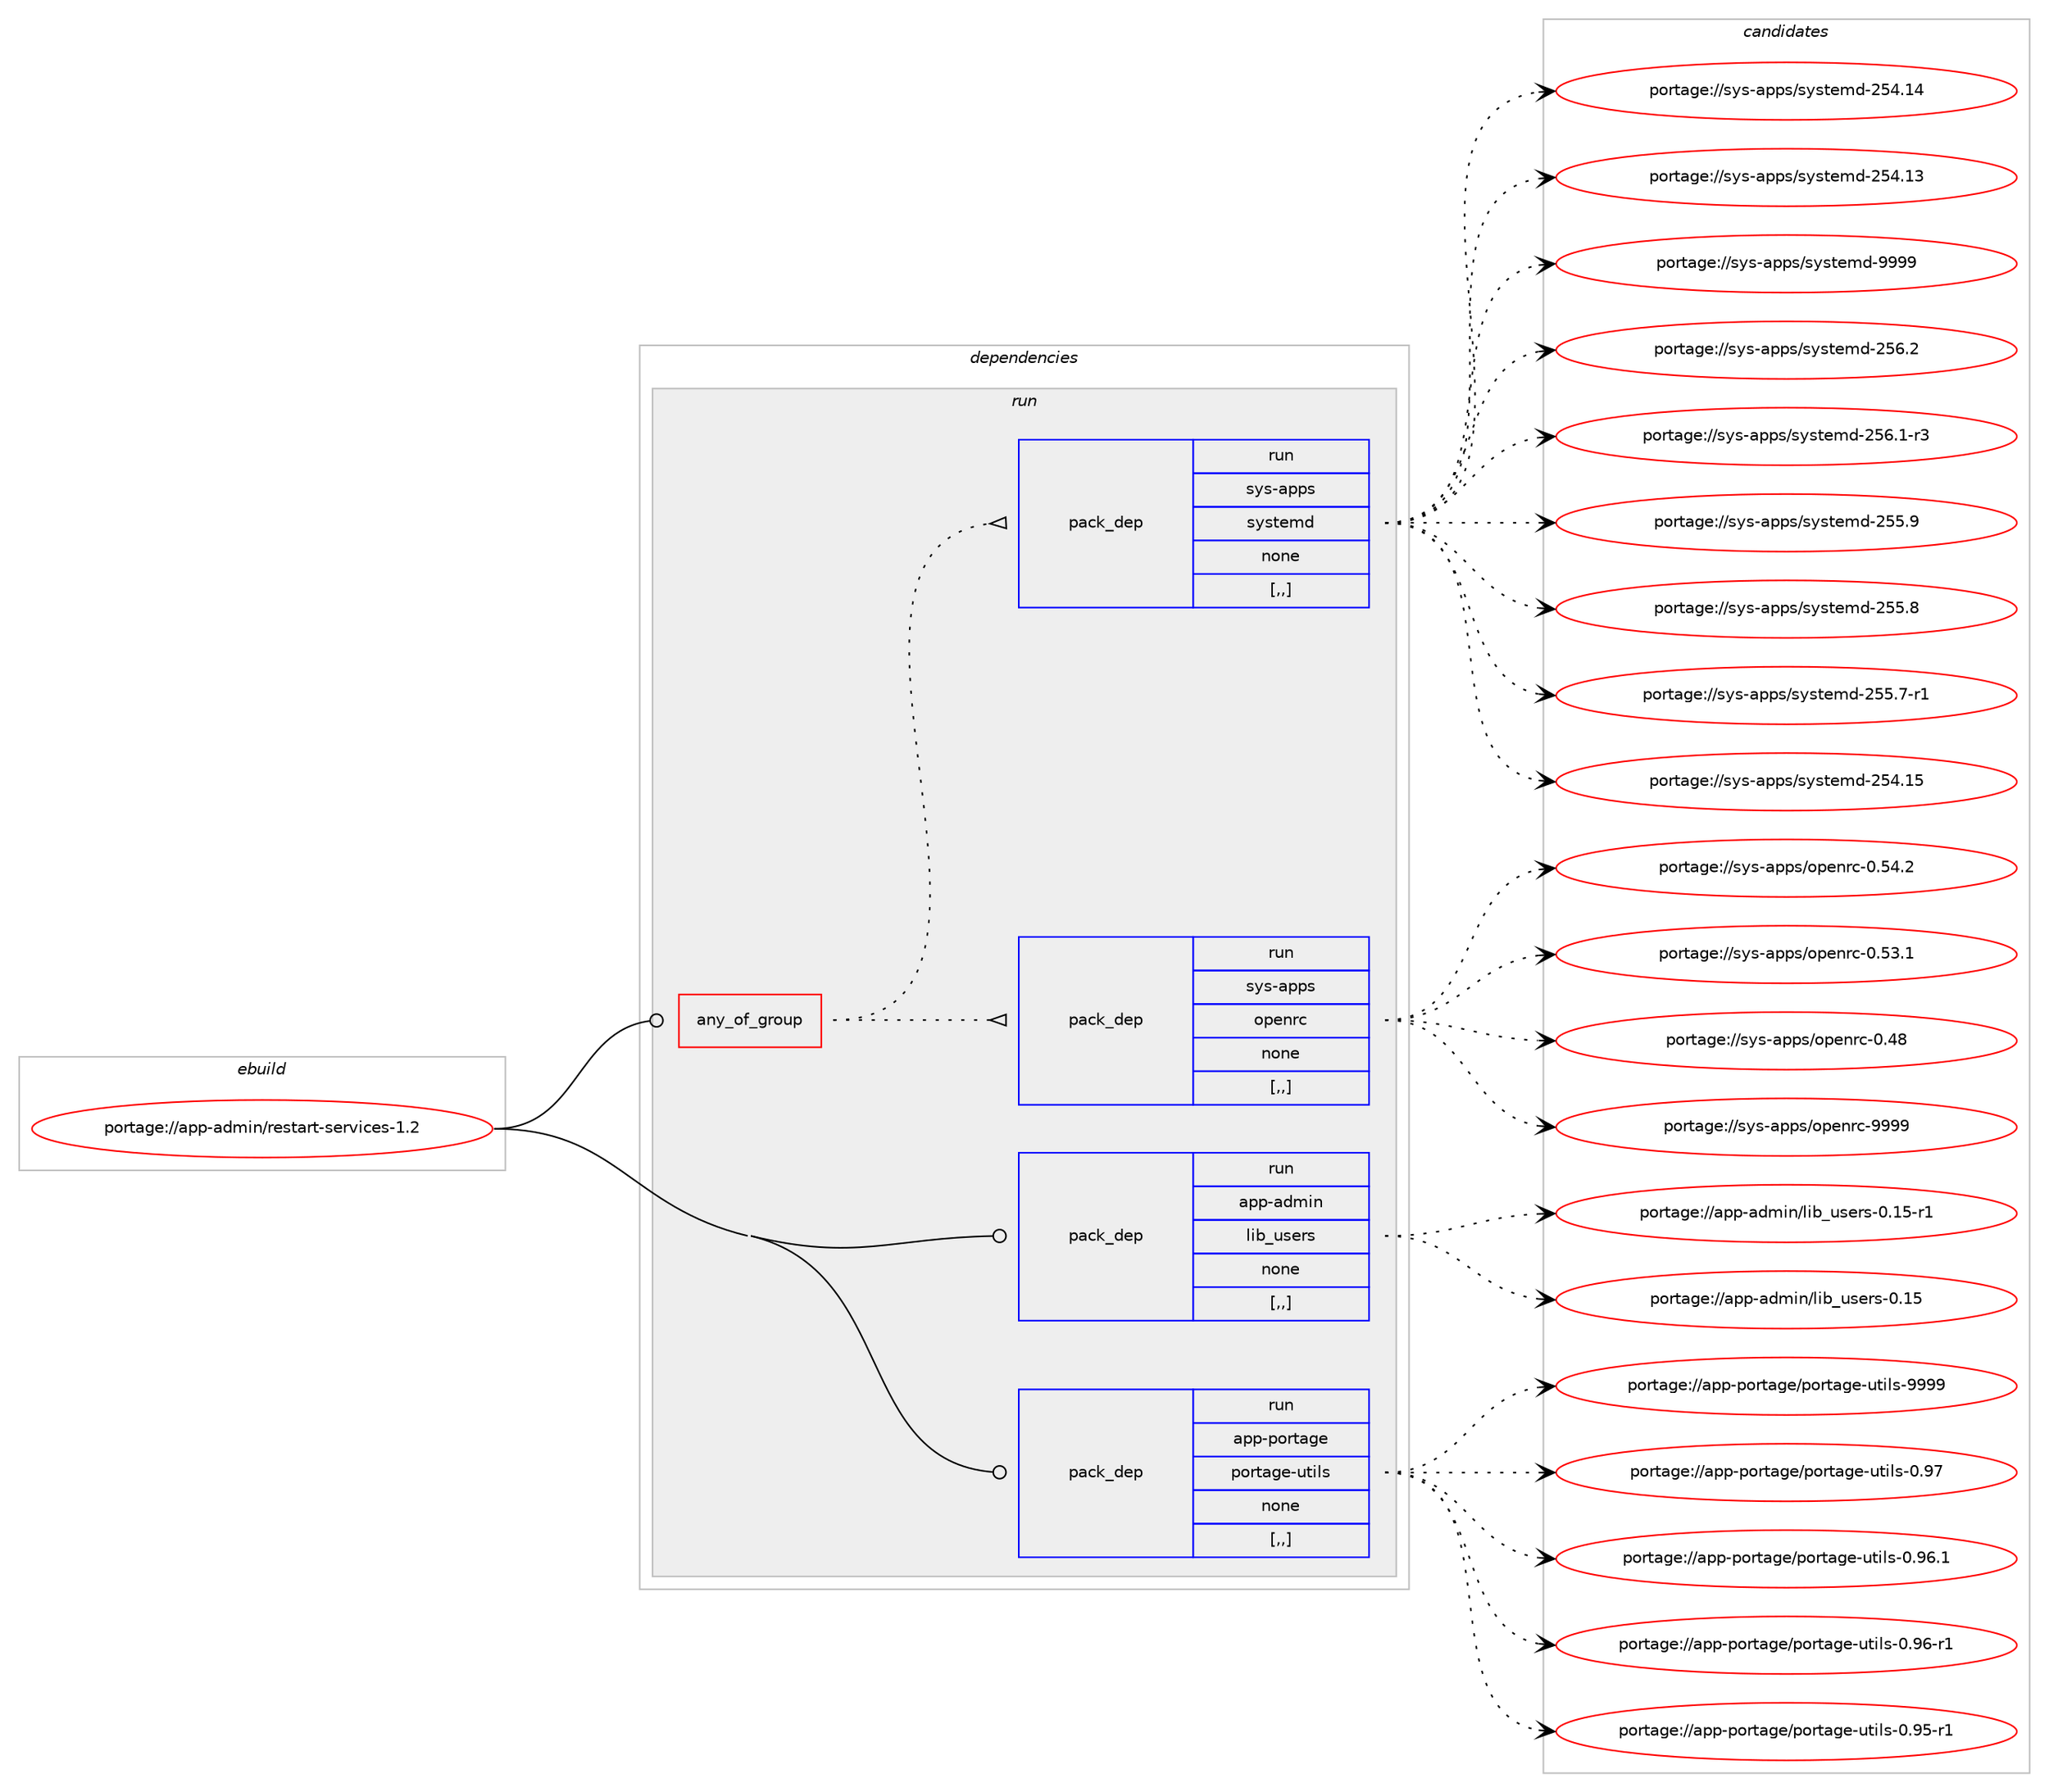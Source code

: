 digraph prolog {

# *************
# Graph options
# *************

newrank=true;
concentrate=true;
compound=true;
graph [rankdir=LR,fontname=Helvetica,fontsize=10,ranksep=1.5];#, ranksep=2.5, nodesep=0.2];
edge  [arrowhead=vee];
node  [fontname=Helvetica,fontsize=10];

# **********
# The ebuild
# **********

subgraph cluster_leftcol {
color=gray;
label=<<i>ebuild</i>>;
id [label="portage://app-admin/restart-services-1.2", color=red, width=4, href="../app-admin/restart-services-1.2.svg"];
}

# ****************
# The dependencies
# ****************

subgraph cluster_midcol {
color=gray;
label=<<i>dependencies</i>>;
subgraph cluster_compile {
fillcolor="#eeeeee";
style=filled;
label=<<i>compile</i>>;
}
subgraph cluster_compileandrun {
fillcolor="#eeeeee";
style=filled;
label=<<i>compile and run</i>>;
}
subgraph cluster_run {
fillcolor="#eeeeee";
style=filled;
label=<<i>run</i>>;
subgraph any20 {
dependency4051 [label=<<TABLE BORDER="0" CELLBORDER="1" CELLSPACING="0" CELLPADDING="4"><TR><TD CELLPADDING="10">any_of_group</TD></TR></TABLE>>, shape=none, color=red];subgraph pack3130 {
dependency4052 [label=<<TABLE BORDER="0" CELLBORDER="1" CELLSPACING="0" CELLPADDING="4" WIDTH="220"><TR><TD ROWSPAN="6" CELLPADDING="30">pack_dep</TD></TR><TR><TD WIDTH="110">run</TD></TR><TR><TD>sys-apps</TD></TR><TR><TD>openrc</TD></TR><TR><TD>none</TD></TR><TR><TD>[,,]</TD></TR></TABLE>>, shape=none, color=blue];
}
dependency4051:e -> dependency4052:w [weight=20,style="dotted",arrowhead="oinv"];
subgraph pack3131 {
dependency4053 [label=<<TABLE BORDER="0" CELLBORDER="1" CELLSPACING="0" CELLPADDING="4" WIDTH="220"><TR><TD ROWSPAN="6" CELLPADDING="30">pack_dep</TD></TR><TR><TD WIDTH="110">run</TD></TR><TR><TD>sys-apps</TD></TR><TR><TD>systemd</TD></TR><TR><TD>none</TD></TR><TR><TD>[,,]</TD></TR></TABLE>>, shape=none, color=blue];
}
dependency4051:e -> dependency4053:w [weight=20,style="dotted",arrowhead="oinv"];
}
id:e -> dependency4051:w [weight=20,style="solid",arrowhead="odot"];
subgraph pack3132 {
dependency4054 [label=<<TABLE BORDER="0" CELLBORDER="1" CELLSPACING="0" CELLPADDING="4" WIDTH="220"><TR><TD ROWSPAN="6" CELLPADDING="30">pack_dep</TD></TR><TR><TD WIDTH="110">run</TD></TR><TR><TD>app-admin</TD></TR><TR><TD>lib_users</TD></TR><TR><TD>none</TD></TR><TR><TD>[,,]</TD></TR></TABLE>>, shape=none, color=blue];
}
id:e -> dependency4054:w [weight=20,style="solid",arrowhead="odot"];
subgraph pack3133 {
dependency4055 [label=<<TABLE BORDER="0" CELLBORDER="1" CELLSPACING="0" CELLPADDING="4" WIDTH="220"><TR><TD ROWSPAN="6" CELLPADDING="30">pack_dep</TD></TR><TR><TD WIDTH="110">run</TD></TR><TR><TD>app-portage</TD></TR><TR><TD>portage-utils</TD></TR><TR><TD>none</TD></TR><TR><TD>[,,]</TD></TR></TABLE>>, shape=none, color=blue];
}
id:e -> dependency4055:w [weight=20,style="solid",arrowhead="odot"];
}
}

# **************
# The candidates
# **************

subgraph cluster_choices {
rank=same;
color=gray;
label=<<i>candidates</i>>;

subgraph choice3130 {
color=black;
nodesep=1;
choice115121115459711211211547111112101110114994557575757 [label="portage://sys-apps/openrc-9999", color=red, width=4,href="../sys-apps/openrc-9999.svg"];
choice1151211154597112112115471111121011101149945484653524650 [label="portage://sys-apps/openrc-0.54.2", color=red, width=4,href="../sys-apps/openrc-0.54.2.svg"];
choice1151211154597112112115471111121011101149945484653514649 [label="portage://sys-apps/openrc-0.53.1", color=red, width=4,href="../sys-apps/openrc-0.53.1.svg"];
choice115121115459711211211547111112101110114994548465256 [label="portage://sys-apps/openrc-0.48", color=red, width=4,href="../sys-apps/openrc-0.48.svg"];
dependency4052:e -> choice115121115459711211211547111112101110114994557575757:w [style=dotted,weight="100"];
dependency4052:e -> choice1151211154597112112115471111121011101149945484653524650:w [style=dotted,weight="100"];
dependency4052:e -> choice1151211154597112112115471111121011101149945484653514649:w [style=dotted,weight="100"];
dependency4052:e -> choice115121115459711211211547111112101110114994548465256:w [style=dotted,weight="100"];
}
subgraph choice3131 {
color=black;
nodesep=1;
choice1151211154597112112115471151211151161011091004557575757 [label="portage://sys-apps/systemd-9999", color=red, width=4,href="../sys-apps/systemd-9999.svg"];
choice115121115459711211211547115121115116101109100455053544650 [label="portage://sys-apps/systemd-256.2", color=red, width=4,href="../sys-apps/systemd-256.2.svg"];
choice1151211154597112112115471151211151161011091004550535446494511451 [label="portage://sys-apps/systemd-256.1-r3", color=red, width=4,href="../sys-apps/systemd-256.1-r3.svg"];
choice115121115459711211211547115121115116101109100455053534657 [label="portage://sys-apps/systemd-255.9", color=red, width=4,href="../sys-apps/systemd-255.9.svg"];
choice115121115459711211211547115121115116101109100455053534656 [label="portage://sys-apps/systemd-255.8", color=red, width=4,href="../sys-apps/systemd-255.8.svg"];
choice1151211154597112112115471151211151161011091004550535346554511449 [label="portage://sys-apps/systemd-255.7-r1", color=red, width=4,href="../sys-apps/systemd-255.7-r1.svg"];
choice11512111545971121121154711512111511610110910045505352464953 [label="portage://sys-apps/systemd-254.15", color=red, width=4,href="../sys-apps/systemd-254.15.svg"];
choice11512111545971121121154711512111511610110910045505352464952 [label="portage://sys-apps/systemd-254.14", color=red, width=4,href="../sys-apps/systemd-254.14.svg"];
choice11512111545971121121154711512111511610110910045505352464951 [label="portage://sys-apps/systemd-254.13", color=red, width=4,href="../sys-apps/systemd-254.13.svg"];
dependency4053:e -> choice1151211154597112112115471151211151161011091004557575757:w [style=dotted,weight="100"];
dependency4053:e -> choice115121115459711211211547115121115116101109100455053544650:w [style=dotted,weight="100"];
dependency4053:e -> choice1151211154597112112115471151211151161011091004550535446494511451:w [style=dotted,weight="100"];
dependency4053:e -> choice115121115459711211211547115121115116101109100455053534657:w [style=dotted,weight="100"];
dependency4053:e -> choice115121115459711211211547115121115116101109100455053534656:w [style=dotted,weight="100"];
dependency4053:e -> choice1151211154597112112115471151211151161011091004550535346554511449:w [style=dotted,weight="100"];
dependency4053:e -> choice11512111545971121121154711512111511610110910045505352464953:w [style=dotted,weight="100"];
dependency4053:e -> choice11512111545971121121154711512111511610110910045505352464952:w [style=dotted,weight="100"];
dependency4053:e -> choice11512111545971121121154711512111511610110910045505352464951:w [style=dotted,weight="100"];
}
subgraph choice3132 {
color=black;
nodesep=1;
choice97112112459710010910511047108105989511711510111411545484649534511449 [label="portage://app-admin/lib_users-0.15-r1", color=red, width=4,href="../app-admin/lib_users-0.15-r1.svg"];
choice9711211245971001091051104710810598951171151011141154548464953 [label="portage://app-admin/lib_users-0.15", color=red, width=4,href="../app-admin/lib_users-0.15.svg"];
dependency4054:e -> choice97112112459710010910511047108105989511711510111411545484649534511449:w [style=dotted,weight="100"];
dependency4054:e -> choice9711211245971001091051104710810598951171151011141154548464953:w [style=dotted,weight="100"];
}
subgraph choice3133 {
color=black;
nodesep=1;
choice9711211245112111114116971031014711211111411697103101451171161051081154557575757 [label="portage://app-portage/portage-utils-9999", color=red, width=4,href="../app-portage/portage-utils-9999.svg"];
choice9711211245112111114116971031014711211111411697103101451171161051081154548465755 [label="portage://app-portage/portage-utils-0.97", color=red, width=4,href="../app-portage/portage-utils-0.97.svg"];
choice97112112451121111141169710310147112111114116971031014511711610510811545484657544649 [label="portage://app-portage/portage-utils-0.96.1", color=red, width=4,href="../app-portage/portage-utils-0.96.1.svg"];
choice97112112451121111141169710310147112111114116971031014511711610510811545484657544511449 [label="portage://app-portage/portage-utils-0.96-r1", color=red, width=4,href="../app-portage/portage-utils-0.96-r1.svg"];
choice97112112451121111141169710310147112111114116971031014511711610510811545484657534511449 [label="portage://app-portage/portage-utils-0.95-r1", color=red, width=4,href="../app-portage/portage-utils-0.95-r1.svg"];
dependency4055:e -> choice9711211245112111114116971031014711211111411697103101451171161051081154557575757:w [style=dotted,weight="100"];
dependency4055:e -> choice9711211245112111114116971031014711211111411697103101451171161051081154548465755:w [style=dotted,weight="100"];
dependency4055:e -> choice97112112451121111141169710310147112111114116971031014511711610510811545484657544649:w [style=dotted,weight="100"];
dependency4055:e -> choice97112112451121111141169710310147112111114116971031014511711610510811545484657544511449:w [style=dotted,weight="100"];
dependency4055:e -> choice97112112451121111141169710310147112111114116971031014511711610510811545484657534511449:w [style=dotted,weight="100"];
}
}

}
